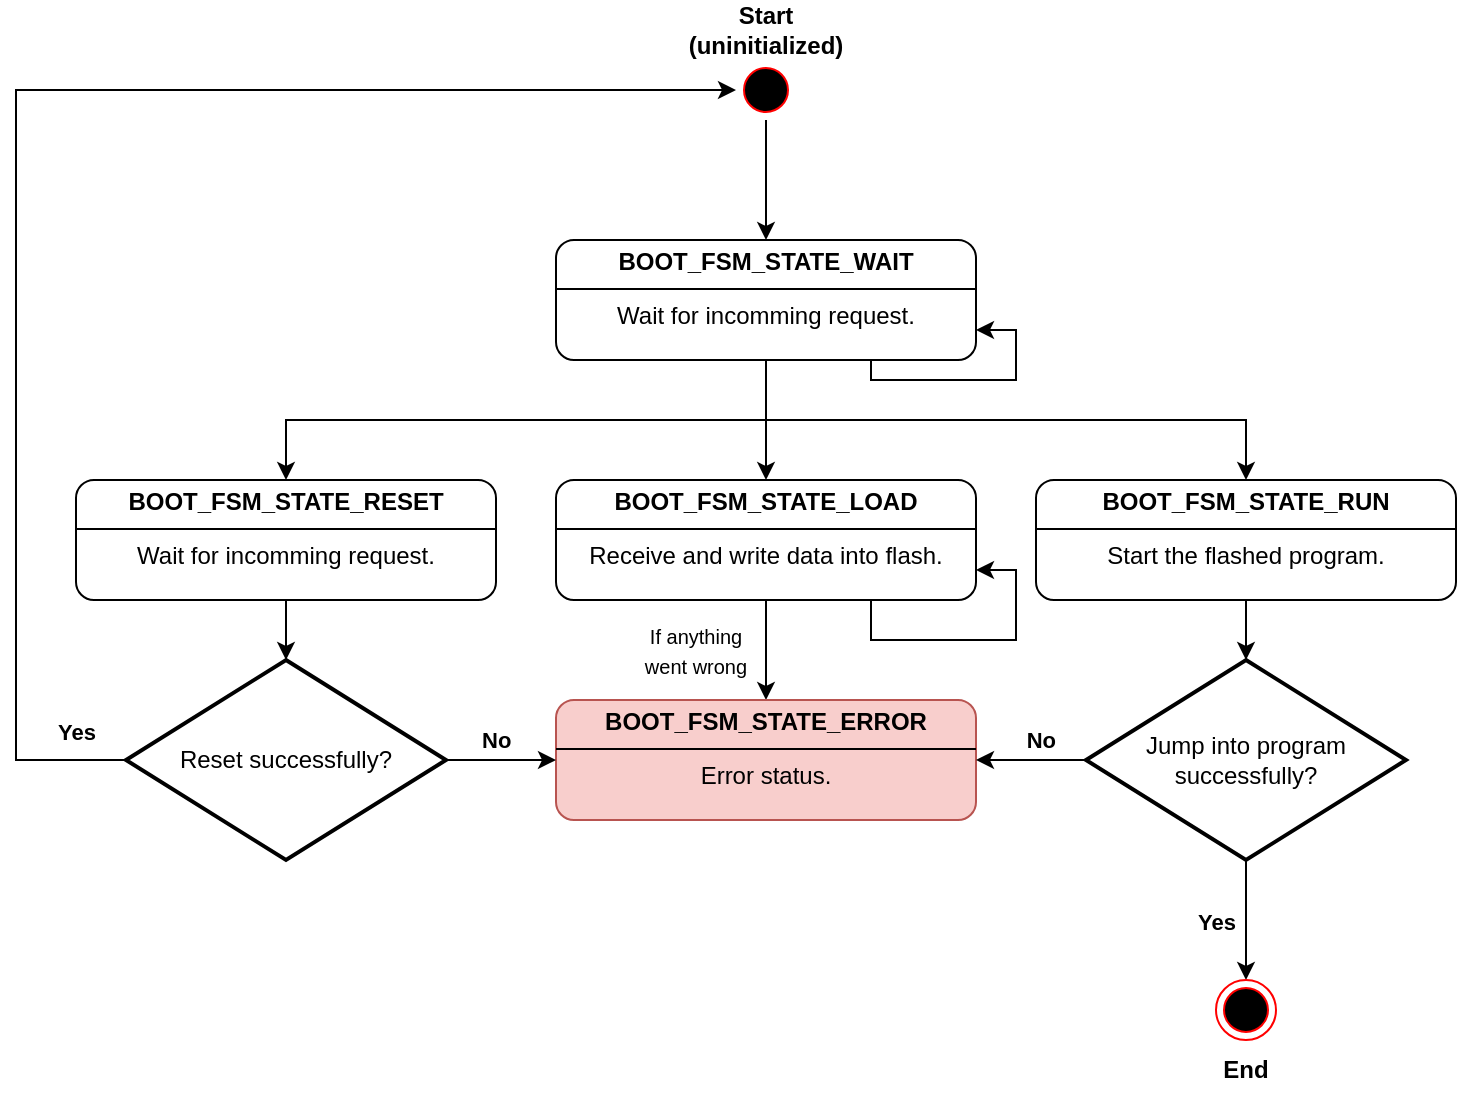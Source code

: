 <mxfile version="25.0.2">
  <diagram name="Page-1" id="rEm4B-3O66ELs0HvD85p">
    <mxGraphModel dx="1434" dy="956" grid="1" gridSize="10" guides="1" tooltips="1" connect="1" arrows="1" fold="1" page="1" pageScale="1" pageWidth="850" pageHeight="1100" math="0" shadow="0">
      <root>
        <mxCell id="0" />
        <mxCell id="1" parent="0" />
        <mxCell id="VAFKmhwclhle3ZTMb9hA-13" style="edgeStyle=orthogonalEdgeStyle;rounded=0;orthogonalLoop=1;jettySize=auto;html=1;exitX=0.5;exitY=1;exitDx=0;exitDy=0;entryX=0.5;entryY=0;entryDx=0;entryDy=0;" parent="1" source="VAFKmhwclhle3ZTMb9hA-7" target="VAFKmhwclhle3ZTMb9hA-47" edge="1">
          <mxGeometry relative="1" as="geometry">
            <mxPoint x="165" y="340" as="targetPoint" />
          </mxGeometry>
        </mxCell>
        <mxCell id="VAFKmhwclhle3ZTMb9hA-14" style="edgeStyle=orthogonalEdgeStyle;rounded=0;orthogonalLoop=1;jettySize=auto;html=1;entryX=0.5;entryY=0;entryDx=0;entryDy=0;" parent="1" source="VAFKmhwclhle3ZTMb9hA-7" target="VAFKmhwclhle3ZTMb9hA-48" edge="1">
          <mxGeometry relative="1" as="geometry">
            <mxPoint x="405.0" y="370" as="targetPoint" />
          </mxGeometry>
        </mxCell>
        <mxCell id="VAFKmhwclhle3ZTMb9hA-17" style="edgeStyle=orthogonalEdgeStyle;rounded=0;orthogonalLoop=1;jettySize=auto;html=1;exitX=0.5;exitY=1;exitDx=0;exitDy=0;" parent="1" source="VAFKmhwclhle3ZTMb9hA-7" target="VAFKmhwclhle3ZTMb9hA-10" edge="1">
          <mxGeometry relative="1" as="geometry" />
        </mxCell>
        <mxCell id="VAFKmhwclhle3ZTMb9hA-7" value="&lt;p style=&quot;margin:0px;margin-top:4px;text-align:center;&quot;&gt;&lt;b&gt;BOOT_FSM_STATE_WAIT&lt;/b&gt;&lt;br&gt;&lt;/p&gt;&lt;hr size=&quot;1&quot; style=&quot;border-style:solid;&quot;&gt;&lt;div style=&quot;text-align: center; height: 2px;&quot;&gt;Wait for incomming request.&lt;/div&gt;" style="verticalAlign=top;align=left;overflow=fill;html=1;whiteSpace=wrap;rounded=1;" parent="1" vertex="1">
          <mxGeometry x="300" y="250" width="210" height="60" as="geometry" />
        </mxCell>
        <mxCell id="VAFKmhwclhle3ZTMb9hA-44" value="" style="edgeStyle=orthogonalEdgeStyle;rounded=0;orthogonalLoop=1;jettySize=auto;html=1;exitX=0.5;exitY=1;exitDx=0;exitDy=0;" parent="1" source="VAFKmhwclhle3ZTMb9hA-48" target="VAFKmhwclhle3ZTMb9hA-12" edge="1">
          <mxGeometry relative="1" as="geometry">
            <mxPoint x="405.0" y="430" as="sourcePoint" />
          </mxGeometry>
        </mxCell>
        <mxCell id="VAFKmhwclhle3ZTMb9hA-23" style="edgeStyle=orthogonalEdgeStyle;rounded=0;orthogonalLoop=1;jettySize=auto;html=1;exitX=0.5;exitY=1;exitDx=0;exitDy=0;entryX=0.5;entryY=0;entryDx=0;entryDy=0;entryPerimeter=0;" parent="1" source="VAFKmhwclhle3ZTMb9hA-10" target="VAFKmhwclhle3ZTMb9hA-32" edge="1">
          <mxGeometry relative="1" as="geometry">
            <mxPoint x="645" y="470" as="targetPoint" />
          </mxGeometry>
        </mxCell>
        <mxCell id="VAFKmhwclhle3ZTMb9hA-10" value="&lt;p style=&quot;margin:0px;margin-top:4px;text-align:center;&quot;&gt;&lt;b&gt;BOOT_FSM_STATE_RUN&lt;/b&gt;&lt;br&gt;&lt;/p&gt;&lt;hr size=&quot;1&quot; style=&quot;border-style:solid;&quot;&gt;&lt;div style=&quot;text-align: center; height: 2px;&quot;&gt;Start the flashed program.&lt;/div&gt;" style="verticalAlign=top;align=left;overflow=fill;html=1;whiteSpace=wrap;rounded=1;" parent="1" vertex="1">
          <mxGeometry x="540" y="370" width="210" height="60" as="geometry" />
        </mxCell>
        <mxCell id="VAFKmhwclhle3ZTMb9hA-12" value="&lt;p style=&quot;margin:0px;margin-top:4px;text-align:center;&quot;&gt;&lt;b&gt;BOOT_FSM_STATE_ERROR&lt;/b&gt;&lt;br&gt;&lt;/p&gt;&lt;hr size=&quot;1&quot; style=&quot;border-style:solid;&quot;&gt;&lt;div style=&quot;text-align: center; height: 2px;&quot;&gt;Error status.&lt;/div&gt;&lt;div style=&quot;text-align: center; height: 2px;&quot;&gt;&lt;br&gt;&lt;/div&gt;" style="verticalAlign=top;align=left;overflow=fill;html=1;whiteSpace=wrap;rounded=1;fillColor=#f8cecc;strokeColor=#b85450;" parent="1" vertex="1">
          <mxGeometry x="300" y="480" width="210" height="60" as="geometry" />
        </mxCell>
        <mxCell id="VAFKmhwclhle3ZTMb9hA-38" style="edgeStyle=orthogonalEdgeStyle;rounded=0;orthogonalLoop=1;jettySize=auto;html=1;exitX=0.5;exitY=1;exitDx=0;exitDy=0;entryX=0.5;entryY=0;entryDx=0;entryDy=0;" parent="1" source="VAFKmhwclhle3ZTMb9hA-20" target="VAFKmhwclhle3ZTMb9hA-7" edge="1">
          <mxGeometry relative="1" as="geometry" />
        </mxCell>
        <mxCell id="VAFKmhwclhle3ZTMb9hA-20" value="" style="ellipse;html=1;shape=startState;fillColor=#000000;strokeColor=#ff0000;" parent="1" vertex="1">
          <mxGeometry x="390" y="160" width="30" height="30" as="geometry" />
        </mxCell>
        <mxCell id="VAFKmhwclhle3ZTMb9hA-24" value="&lt;b&gt;Start (uninitialized)&lt;/b&gt;" style="text;html=1;align=center;verticalAlign=middle;whiteSpace=wrap;rounded=0;" parent="1" vertex="1">
          <mxGeometry x="375" y="130" width="60" height="30" as="geometry" />
        </mxCell>
        <mxCell id="VAFKmhwclhle3ZTMb9hA-33" style="edgeStyle=orthogonalEdgeStyle;rounded=0;orthogonalLoop=1;jettySize=auto;html=1;exitX=0;exitY=0.5;exitDx=0;exitDy=0;exitPerimeter=0;entryX=1;entryY=0.5;entryDx=0;entryDy=0;" parent="1" source="VAFKmhwclhle3ZTMb9hA-32" target="VAFKmhwclhle3ZTMb9hA-12" edge="1">
          <mxGeometry relative="1" as="geometry" />
        </mxCell>
        <mxCell id="VAFKmhwclhle3ZTMb9hA-34" style="edgeStyle=orthogonalEdgeStyle;rounded=0;orthogonalLoop=1;jettySize=auto;html=1;exitX=0.5;exitY=1;exitDx=0;exitDy=0;exitPerimeter=0;entryX=0.5;entryY=0;entryDx=0;entryDy=0;" parent="1" source="VAFKmhwclhle3ZTMb9hA-32" target="VAFKmhwclhle3ZTMb9hA-35" edge="1">
          <mxGeometry relative="1" as="geometry">
            <mxPoint x="645.167" y="590" as="targetPoint" />
          </mxGeometry>
        </mxCell>
        <mxCell id="VAFKmhwclhle3ZTMb9hA-37" value="&lt;b&gt;Yes&lt;/b&gt;" style="edgeLabel;html=1;align=right;verticalAlign=middle;resizable=0;points=[];labelPosition=left;verticalLabelPosition=middle;spacingLeft=16;" parent="VAFKmhwclhle3ZTMb9hA-34" vertex="1" connectable="0">
          <mxGeometry x="0.013" y="1" relative="1" as="geometry">
            <mxPoint x="-6" as="offset" />
          </mxGeometry>
        </mxCell>
        <mxCell id="VAFKmhwclhle3ZTMb9hA-32" value="Jump into program successfully?" style="strokeWidth=2;html=1;shape=mxgraph.flowchart.decision;whiteSpace=wrap;" parent="1" vertex="1">
          <mxGeometry x="565" y="460" width="160" height="100" as="geometry" />
        </mxCell>
        <mxCell id="VAFKmhwclhle3ZTMb9hA-35" value="" style="ellipse;html=1;shape=endState;fillColor=#000000;strokeColor=#ff0000;" parent="1" vertex="1">
          <mxGeometry x="630" y="620" width="30" height="30" as="geometry" />
        </mxCell>
        <mxCell id="VAFKmhwclhle3ZTMb9hA-39" value="&lt;b&gt;End&lt;/b&gt;" style="text;html=1;align=center;verticalAlign=middle;whiteSpace=wrap;rounded=0;" parent="1" vertex="1">
          <mxGeometry x="615" y="650" width="60" height="30" as="geometry" />
        </mxCell>
        <mxCell id="VAFKmhwclhle3ZTMb9hA-40" value="&lt;b&gt;No&lt;/b&gt;" style="edgeLabel;html=1;align=right;verticalAlign=middle;resizable=0;points=[];labelPosition=left;verticalLabelPosition=middle;spacingLeft=16;" parent="1" vertex="1" connectable="0">
          <mxGeometry x="550.0" y="500" as="geometry" />
        </mxCell>
        <mxCell id="VAFKmhwclhle3ZTMb9hA-42" style="edgeStyle=orthogonalEdgeStyle;rounded=0;orthogonalLoop=1;jettySize=auto;html=1;exitX=0.75;exitY=1;exitDx=0;exitDy=0;entryX=1;entryY=0.75;entryDx=0;entryDy=0;" parent="1" source="VAFKmhwclhle3ZTMb9hA-7" target="VAFKmhwclhle3ZTMb9hA-7" edge="1">
          <mxGeometry relative="1" as="geometry">
            <Array as="points">
              <mxPoint x="458" y="320" />
              <mxPoint x="530" y="320" />
              <mxPoint x="530" y="295" />
            </Array>
          </mxGeometry>
        </mxCell>
        <mxCell id="VAFKmhwclhle3ZTMb9hA-52" style="edgeStyle=orthogonalEdgeStyle;rounded=0;orthogonalLoop=1;jettySize=auto;html=1;entryX=0;entryY=0.5;entryDx=0;entryDy=0;" parent="1" source="VAFKmhwclhle3ZTMb9hA-46" target="VAFKmhwclhle3ZTMb9hA-20" edge="1">
          <mxGeometry relative="1" as="geometry">
            <Array as="points">
              <mxPoint x="30" y="510" />
              <mxPoint x="30" y="175" />
            </Array>
          </mxGeometry>
        </mxCell>
        <mxCell id="VAFKmhwclhle3ZTMb9hA-55" style="edgeStyle=orthogonalEdgeStyle;rounded=0;orthogonalLoop=1;jettySize=auto;html=1;exitX=1;exitY=0.5;exitDx=0;exitDy=0;exitPerimeter=0;entryX=0;entryY=0.5;entryDx=0;entryDy=0;" parent="1" source="VAFKmhwclhle3ZTMb9hA-46" target="VAFKmhwclhle3ZTMb9hA-12" edge="1">
          <mxGeometry relative="1" as="geometry" />
        </mxCell>
        <mxCell id="VAFKmhwclhle3ZTMb9hA-46" value="Reset successfully?" style="strokeWidth=2;html=1;shape=mxgraph.flowchart.decision;whiteSpace=wrap;" parent="1" vertex="1">
          <mxGeometry x="85" y="460" width="160" height="100" as="geometry" />
        </mxCell>
        <mxCell id="VAFKmhwclhle3ZTMb9hA-47" value="&lt;p style=&quot;margin:0px;margin-top:4px;text-align:center;&quot;&gt;&lt;b&gt;BOOT_FSM_STATE_RESET&lt;/b&gt;&lt;br&gt;&lt;/p&gt;&lt;hr size=&quot;1&quot; style=&quot;border-style:solid;&quot;&gt;&lt;div style=&quot;text-align: center; height: 2px;&quot;&gt;Wait for incomming request.&lt;/div&gt;" style="verticalAlign=top;align=left;overflow=fill;html=1;whiteSpace=wrap;rounded=1;" parent="1" vertex="1">
          <mxGeometry x="60" y="370" width="210" height="60" as="geometry" />
        </mxCell>
        <mxCell id="VAFKmhwclhle3ZTMb9hA-48" value="&lt;p style=&quot;margin:0px;margin-top:4px;text-align:center;&quot;&gt;&lt;b&gt;BOOT_FSM_STATE_LOAD&lt;/b&gt;&lt;br&gt;&lt;/p&gt;&lt;hr size=&quot;1&quot; style=&quot;border-style:solid;&quot;&gt;&lt;div style=&quot;text-align: center; height: 2px;&quot;&gt;Receive and write data into flash.&lt;/div&gt;" style="verticalAlign=top;align=left;overflow=fill;html=1;whiteSpace=wrap;rounded=1;" parent="1" vertex="1">
          <mxGeometry x="300" y="370" width="210" height="60" as="geometry" />
        </mxCell>
        <mxCell id="VAFKmhwclhle3ZTMb9hA-50" style="edgeStyle=orthogonalEdgeStyle;rounded=0;orthogonalLoop=1;jettySize=auto;html=1;exitX=0.75;exitY=1;exitDx=0;exitDy=0;entryX=1;entryY=0.75;entryDx=0;entryDy=0;" parent="1" source="VAFKmhwclhle3ZTMb9hA-48" target="VAFKmhwclhle3ZTMb9hA-48" edge="1">
          <mxGeometry relative="1" as="geometry" />
        </mxCell>
        <mxCell id="VAFKmhwclhle3ZTMb9hA-51" style="edgeStyle=orthogonalEdgeStyle;rounded=0;orthogonalLoop=1;jettySize=auto;html=1;exitX=0.5;exitY=1;exitDx=0;exitDy=0;entryX=0.5;entryY=0;entryDx=0;entryDy=0;entryPerimeter=0;" parent="1" source="VAFKmhwclhle3ZTMb9hA-47" target="VAFKmhwclhle3ZTMb9hA-46" edge="1">
          <mxGeometry relative="1" as="geometry" />
        </mxCell>
        <mxCell id="VAFKmhwclhle3ZTMb9hA-56" value="&lt;b style=&quot;forced-color-adjust: none; color: rgb(0, 0, 0); font-family: Helvetica; font-size: 11px; font-style: normal; font-variant-ligatures: normal; font-variant-caps: normal; letter-spacing: normal; orphans: 2; text-align: right; text-indent: 0px; text-transform: none; widows: 2; word-spacing: 0px; -webkit-text-stroke-width: 0px; white-space: nowrap; text-decoration-thickness: initial; text-decoration-style: initial; text-decoration-color: initial;&quot;&gt;No&lt;/b&gt;" style="text;whiteSpace=wrap;html=1;" parent="1" vertex="1">
          <mxGeometry x="261" y="486" width="25" height="20" as="geometry" />
        </mxCell>
        <mxCell id="VAFKmhwclhle3ZTMb9hA-57" value="&lt;b&gt;Yes&lt;/b&gt;" style="edgeLabel;html=1;align=right;verticalAlign=middle;resizable=0;points=[];labelPosition=left;verticalLabelPosition=middle;spacingLeft=16;" parent="1" vertex="1" connectable="0">
          <mxGeometry x="70.0" y="496" as="geometry" />
        </mxCell>
        <mxCell id="d_TJBWStE85XF-guMb0K-2" value="&lt;font style=&quot;font-size: 10px;&quot;&gt;If anything went wrong&lt;/font&gt;" style="text;html=1;align=center;verticalAlign=middle;whiteSpace=wrap;rounded=0;" parent="1" vertex="1">
          <mxGeometry x="340" y="440" width="60" height="30" as="geometry" />
        </mxCell>
      </root>
    </mxGraphModel>
  </diagram>
</mxfile>
